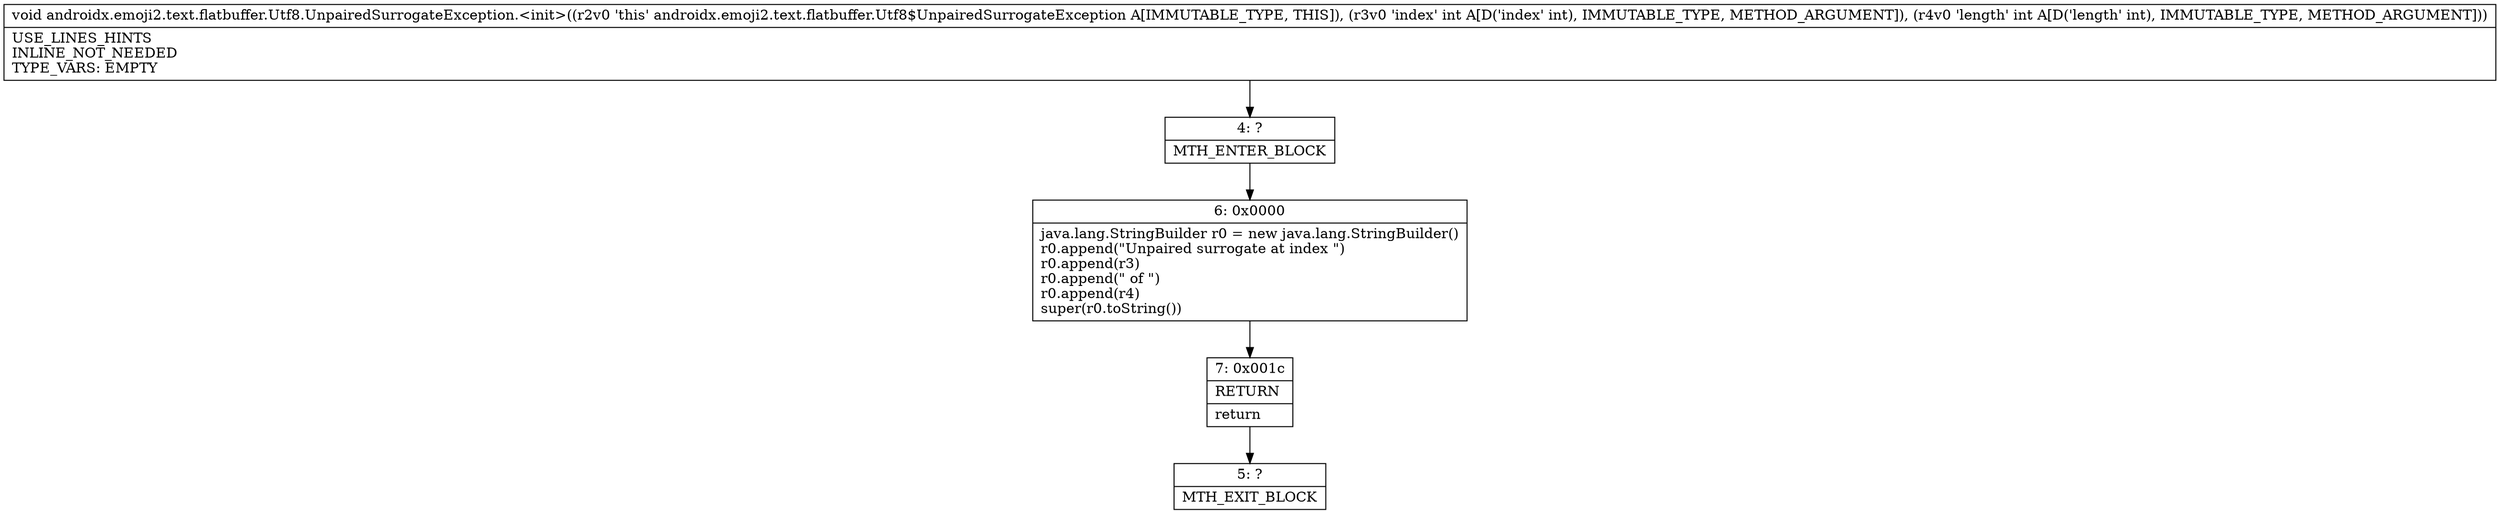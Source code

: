 digraph "CFG forandroidx.emoji2.text.flatbuffer.Utf8.UnpairedSurrogateException.\<init\>(II)V" {
Node_4 [shape=record,label="{4\:\ ?|MTH_ENTER_BLOCK\l}"];
Node_6 [shape=record,label="{6\:\ 0x0000|java.lang.StringBuilder r0 = new java.lang.StringBuilder()\lr0.append(\"Unpaired surrogate at index \")\lr0.append(r3)\lr0.append(\" of \")\lr0.append(r4)\lsuper(r0.toString())\l}"];
Node_7 [shape=record,label="{7\:\ 0x001c|RETURN\l|return\l}"];
Node_5 [shape=record,label="{5\:\ ?|MTH_EXIT_BLOCK\l}"];
MethodNode[shape=record,label="{void androidx.emoji2.text.flatbuffer.Utf8.UnpairedSurrogateException.\<init\>((r2v0 'this' androidx.emoji2.text.flatbuffer.Utf8$UnpairedSurrogateException A[IMMUTABLE_TYPE, THIS]), (r3v0 'index' int A[D('index' int), IMMUTABLE_TYPE, METHOD_ARGUMENT]), (r4v0 'length' int A[D('length' int), IMMUTABLE_TYPE, METHOD_ARGUMENT]))  | USE_LINES_HINTS\lINLINE_NOT_NEEDED\lTYPE_VARS: EMPTY\l}"];
MethodNode -> Node_4;Node_4 -> Node_6;
Node_6 -> Node_7;
Node_7 -> Node_5;
}


